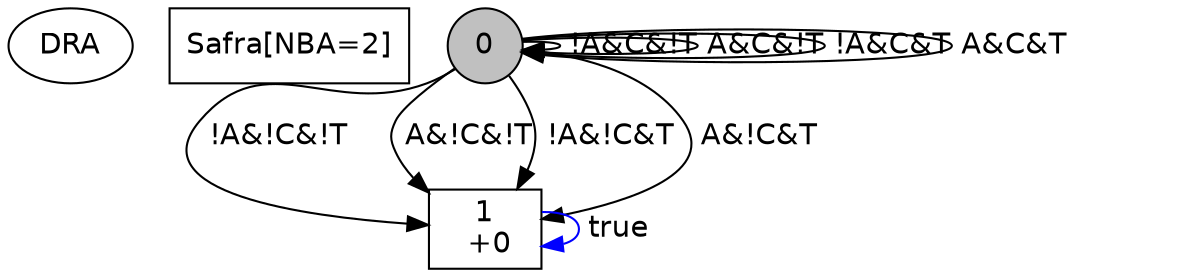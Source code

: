 digraph DRA {
 node [fontname=Helvetica]
 edge [constraints=false, fontname=Helvetica]
"type" [shape=ellipse, label="DRA"]
"comment" [shape=box, label="Safra[NBA=2]"]
"0" [label= "0", shape=circle, style=filled, color=black, fillcolor=grey]
"0" -> "1" [label=" !A&!C&!T"]
"0" -> "1" [label=" A&!C&!T"]
"0" -> "0" [label=" !A&C&!T"]
"0" -> "0" [label=" A&C&!T"]
"0" -> "1" [label=" !A&!C&T"]
"0" -> "1" [label=" A&!C&T"]
"0" -> "0" [label=" !A&C&T"]
"0" -> "0" [label=" A&C&T"]
"1" [label= "1\n +0", shape=box]
"1" -> "1" [label=" true", color=blue]
}
